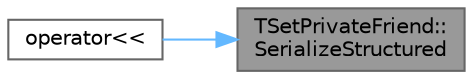 digraph "TSetPrivateFriend::SerializeStructured"
{
 // INTERACTIVE_SVG=YES
 // LATEX_PDF_SIZE
  bgcolor="transparent";
  edge [fontname=Helvetica,fontsize=10,labelfontname=Helvetica,labelfontsize=10];
  node [fontname=Helvetica,fontsize=10,shape=box,height=0.2,width=0.4];
  rankdir="RL";
  Node1 [id="Node000001",label="TSetPrivateFriend::\lSerializeStructured",height=0.2,width=0.4,color="gray40", fillcolor="grey60", style="filled", fontcolor="black",tooltip="Structured archive serializer."];
  Node1 -> Node2 [id="edge1_Node000001_Node000002",dir="back",color="steelblue1",style="solid",tooltip=" "];
  Node2 [id="Node000002",label="operator\<\<",height=0.2,width=0.4,color="grey40", fillcolor="white", style="filled",URL="$d4/d45/Set_8h.html#a153e5a23c82b2a34e5ec91ed4a09fbac",tooltip="Structured archive serializer."];
}
